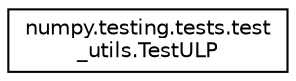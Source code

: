 digraph "Graphical Class Hierarchy"
{
 // LATEX_PDF_SIZE
  edge [fontname="Helvetica",fontsize="10",labelfontname="Helvetica",labelfontsize="10"];
  node [fontname="Helvetica",fontsize="10",shape=record];
  rankdir="LR";
  Node0 [label="numpy.testing.tests.test\l_utils.TestULP",height=0.2,width=0.4,color="black", fillcolor="white", style="filled",URL="$classnumpy_1_1testing_1_1tests_1_1test__utils_1_1TestULP.html",tooltip=" "];
}
